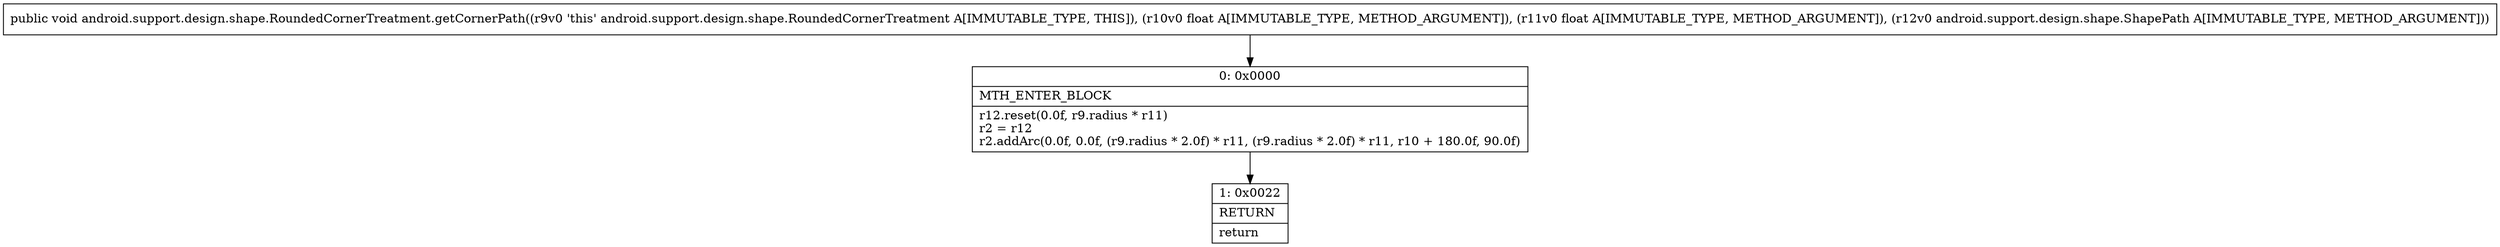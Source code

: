 digraph "CFG forandroid.support.design.shape.RoundedCornerTreatment.getCornerPath(FFLandroid\/support\/design\/shape\/ShapePath;)V" {
Node_0 [shape=record,label="{0\:\ 0x0000|MTH_ENTER_BLOCK\l|r12.reset(0.0f, r9.radius * r11)\lr2 = r12\lr2.addArc(0.0f, 0.0f, (r9.radius * 2.0f) * r11, (r9.radius * 2.0f) * r11, r10 + 180.0f, 90.0f)\l}"];
Node_1 [shape=record,label="{1\:\ 0x0022|RETURN\l|return\l}"];
MethodNode[shape=record,label="{public void android.support.design.shape.RoundedCornerTreatment.getCornerPath((r9v0 'this' android.support.design.shape.RoundedCornerTreatment A[IMMUTABLE_TYPE, THIS]), (r10v0 float A[IMMUTABLE_TYPE, METHOD_ARGUMENT]), (r11v0 float A[IMMUTABLE_TYPE, METHOD_ARGUMENT]), (r12v0 android.support.design.shape.ShapePath A[IMMUTABLE_TYPE, METHOD_ARGUMENT])) }"];
MethodNode -> Node_0;
Node_0 -> Node_1;
}


